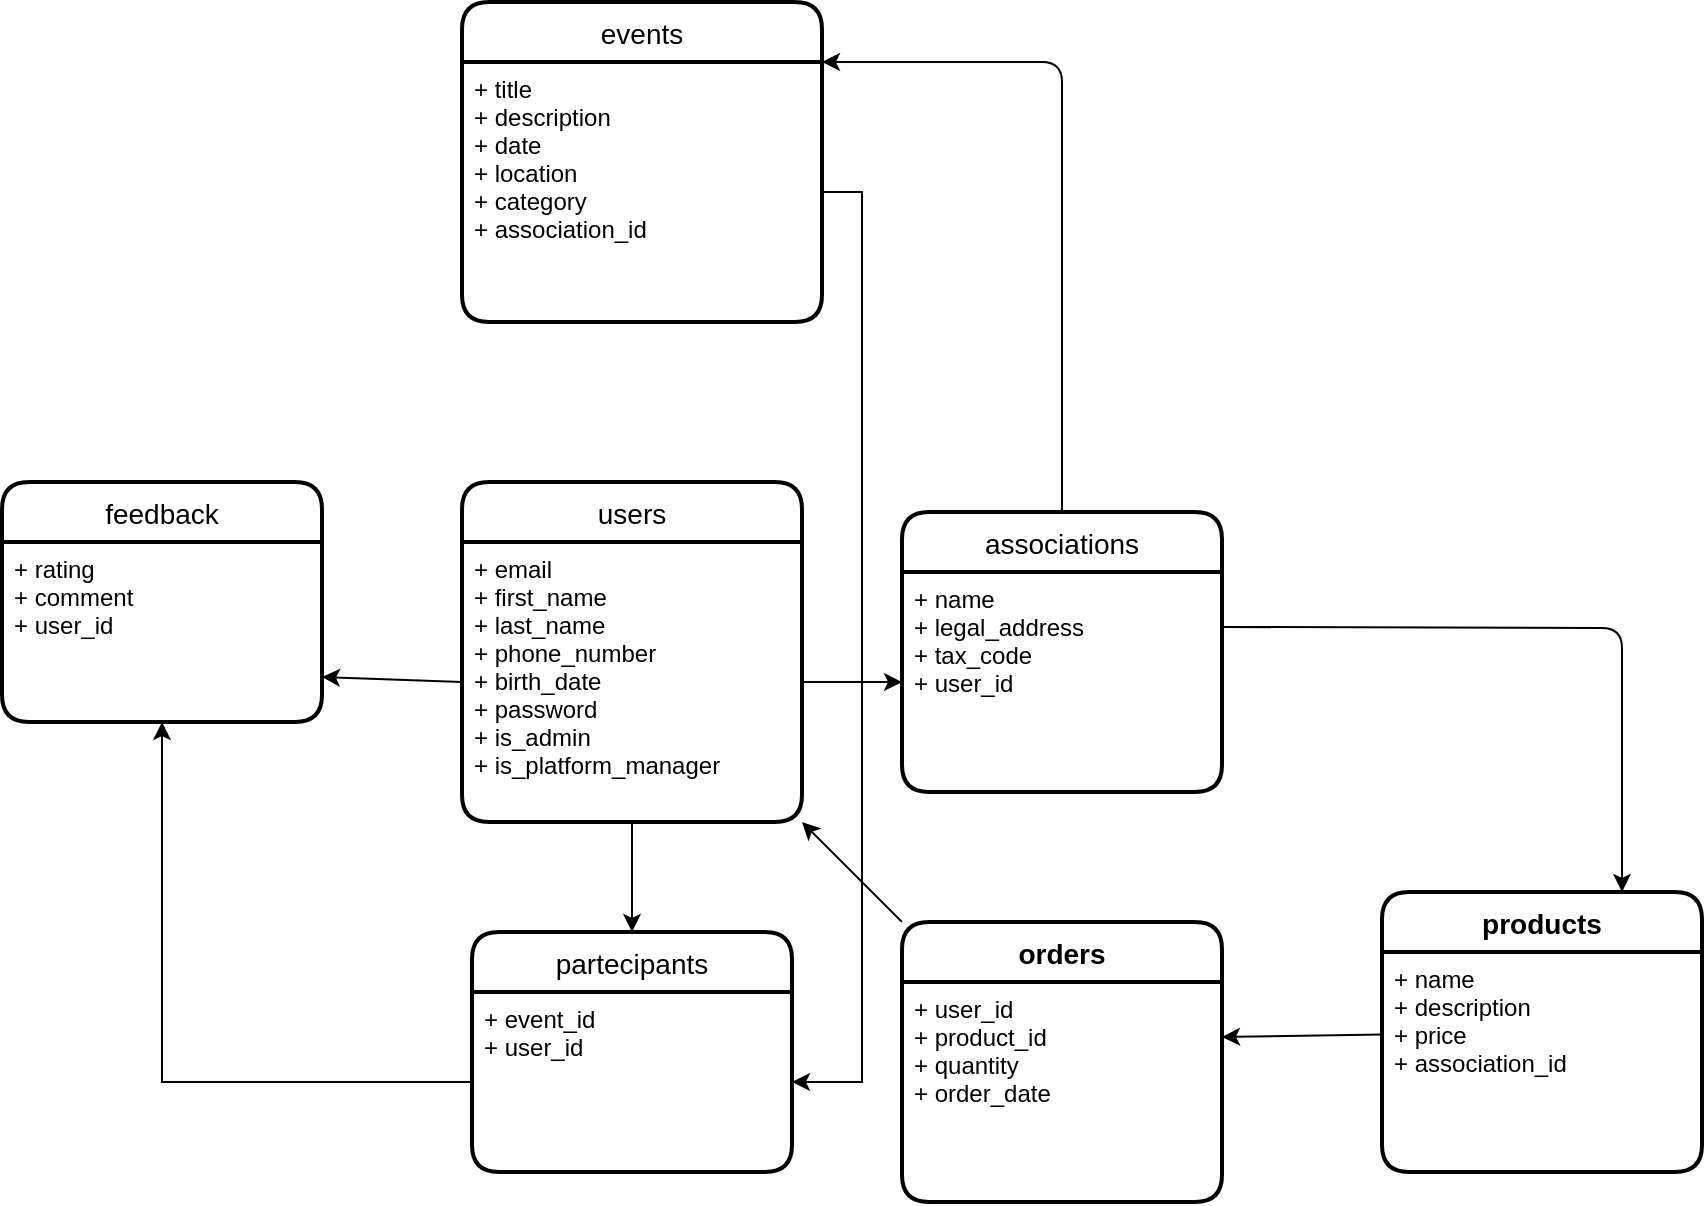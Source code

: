<mxfile>
    <diagram name="Page-1" id="fxQjGX4dRwyBe_gtTmiA">
        <mxGraphModel dx="1796" dy="773" grid="1" gridSize="10" guides="1" tooltips="1" connect="1" arrows="1" fold="1" page="1" pageScale="1" pageWidth="827" pageHeight="1169" math="0" shadow="0">
            <root>
                <mxCell id="0"/>
                <mxCell id="1" parent="0"/>
                <mxCell id="j5uvAvv6mcNwSq6aYwGL-1" value="feedback" style="swimlane;childLayout=stackLayout;horizontal=1;startSize=30;horizontalStack=0;rounded=1;fontSize=14;fontStyle=0;strokeWidth=2;resizeParent=0;resizeLast=1;shadow=0;dashed=0;align=center;" parent="1" vertex="1">
                    <mxGeometry x="-130" y="300" width="160" height="120" as="geometry"/>
                </mxCell>
                <mxCell id="j5uvAvv6mcNwSq6aYwGL-2" value="+ rating&#10;+ comment&#10;+ user_id" style="align=left;strokeColor=none;fillColor=none;spacingLeft=4;fontSize=12;verticalAlign=top;resizable=0;rotatable=0;part=1;" parent="j5uvAvv6mcNwSq6aYwGL-1" vertex="1">
                    <mxGeometry y="30" width="160" height="90" as="geometry"/>
                </mxCell>
                <mxCell id="j5uvAvv6mcNwSq6aYwGL-3" value="users" style="swimlane;childLayout=stackLayout;horizontal=1;startSize=30;horizontalStack=0;rounded=1;fontSize=14;fontStyle=0;strokeWidth=2;resizeParent=0;resizeLast=1;shadow=0;dashed=0;align=center;" parent="1" vertex="1">
                    <mxGeometry x="100" y="300" width="170" height="170" as="geometry"/>
                </mxCell>
                <mxCell id="j5uvAvv6mcNwSq6aYwGL-4" value="+ email&#10;+ first_name&#10;+ last_name&#10;+ phone_number&#10;+ birth_date&#10;+ password&#10;+ is_admin&#10;+ is_platform_manager" style="align=left;strokeColor=none;fillColor=none;spacingLeft=4;fontSize=12;verticalAlign=top;resizable=0;rotatable=0;part=1;" parent="j5uvAvv6mcNwSq6aYwGL-3" vertex="1">
                    <mxGeometry y="30" width="170" height="140" as="geometry"/>
                </mxCell>
                <mxCell id="Xu-BIkLX31p9bTcXjrI9-1" value="partecipants" style="swimlane;childLayout=stackLayout;horizontal=1;startSize=30;horizontalStack=0;rounded=1;fontSize=14;fontStyle=0;strokeWidth=2;resizeParent=0;resizeLast=1;shadow=0;dashed=0;align=center;" parent="1" vertex="1">
                    <mxGeometry x="105" y="525" width="160" height="120" as="geometry"/>
                </mxCell>
                <mxCell id="Xu-BIkLX31p9bTcXjrI9-2" value="+ event_id&#10;+ user_id" style="align=left;strokeColor=none;fillColor=none;spacingLeft=4;fontSize=12;verticalAlign=top;resizable=0;rotatable=0;part=1;" parent="Xu-BIkLX31p9bTcXjrI9-1" vertex="1">
                    <mxGeometry y="30" width="160" height="90" as="geometry"/>
                </mxCell>
                <mxCell id="Xu-BIkLX31p9bTcXjrI9-3" value="events" style="swimlane;childLayout=stackLayout;horizontal=1;startSize=30;horizontalStack=0;rounded=1;fontSize=14;fontStyle=0;strokeWidth=2;resizeParent=0;resizeLast=1;shadow=0;dashed=0;align=center;" parent="1" vertex="1">
                    <mxGeometry x="100" y="60" width="180" height="160" as="geometry"/>
                </mxCell>
                <mxCell id="Xu-BIkLX31p9bTcXjrI9-4" value="+ title&#10;+ description&#10;+ date&#10;+ location&#10;+ category&#10;+ association_id" style="align=left;strokeColor=none;fillColor=none;spacingLeft=4;fontSize=12;verticalAlign=top;resizable=0;rotatable=0;part=1;" parent="Xu-BIkLX31p9bTcXjrI9-3" vertex="1">
                    <mxGeometry y="30" width="180" height="130" as="geometry"/>
                </mxCell>
                <mxCell id="Xu-BIkLX31p9bTcXjrI9-7" style="edgeStyle=orthogonalEdgeStyle;rounded=0;orthogonalLoop=1;jettySize=auto;html=1;exitX=0.5;exitY=1;exitDx=0;exitDy=0;entryX=0.5;entryY=0;entryDx=0;entryDy=0;" parent="1" source="j5uvAvv6mcNwSq6aYwGL-4" target="Xu-BIkLX31p9bTcXjrI9-1" edge="1">
                    <mxGeometry relative="1" as="geometry"/>
                </mxCell>
                <mxCell id="Xu-BIkLX31p9bTcXjrI9-8" style="edgeStyle=orthogonalEdgeStyle;rounded=0;orthogonalLoop=1;jettySize=auto;html=1;exitX=0;exitY=0.5;exitDx=0;exitDy=0;entryX=0.5;entryY=1;entryDx=0;entryDy=0;" parent="1" source="Xu-BIkLX31p9bTcXjrI9-2" target="j5uvAvv6mcNwSq6aYwGL-2" edge="1">
                    <mxGeometry relative="1" as="geometry"/>
                </mxCell>
                <mxCell id="Xu-BIkLX31p9bTcXjrI9-9" style="edgeStyle=orthogonalEdgeStyle;rounded=0;orthogonalLoop=1;jettySize=auto;html=1;exitX=1;exitY=0.5;exitDx=0;exitDy=0;entryX=1;entryY=0.5;entryDx=0;entryDy=0;" parent="1" source="Xu-BIkLX31p9bTcXjrI9-4" target="Xu-BIkLX31p9bTcXjrI9-2" edge="1">
                    <mxGeometry relative="1" as="geometry"/>
                </mxCell>
                <mxCell id="13" style="edgeStyle=none;html=1;exitX=0.5;exitY=0;exitDx=0;exitDy=0;entryX=1;entryY=0;entryDx=0;entryDy=0;" parent="1" source="Xu-BIkLX31p9bTcXjrI9-10" target="Xu-BIkLX31p9bTcXjrI9-4" edge="1">
                    <mxGeometry relative="1" as="geometry">
                        <Array as="points">
                            <mxPoint x="400" y="90"/>
                        </Array>
                    </mxGeometry>
                </mxCell>
                <mxCell id="Xu-BIkLX31p9bTcXjrI9-10" value="associations" style="swimlane;childLayout=stackLayout;horizontal=1;startSize=30;horizontalStack=0;rounded=1;fontSize=14;fontStyle=0;strokeWidth=2;resizeParent=0;resizeLast=1;shadow=0;dashed=0;align=center;" parent="1" vertex="1">
                    <mxGeometry x="320" y="315" width="160" height="140" as="geometry"/>
                </mxCell>
                <mxCell id="Xu-BIkLX31p9bTcXjrI9-11" value="+ name&#10;+ legal_address&#10;+ tax_code&#10;+ user_id" style="align=left;strokeColor=none;fillColor=none;spacingLeft=4;fontSize=12;verticalAlign=top;resizable=0;rotatable=0;part=1;" parent="Xu-BIkLX31p9bTcXjrI9-10" vertex="1">
                    <mxGeometry y="30" width="160" height="110" as="geometry"/>
                </mxCell>
                <mxCell id="16" style="edgeStyle=none;html=1;entryX=1;entryY=0.25;entryDx=0;entryDy=0;" parent="1" source="3" target="9" edge="1">
                    <mxGeometry relative="1" as="geometry"/>
                </mxCell>
                <mxCell id="3" value="products" style="swimlane;childLayout=stackLayout;horizontal=1;startSize=30;horizontalStack=0;rounded=1;fontSize=14;fontStyle=1;strokeWidth=2;resizeParent=0;resizeLast=1;shadow=0;dashed=0;align=center;" parent="1" vertex="1">
                    <mxGeometry x="560" y="505" width="160" height="140" as="geometry"/>
                </mxCell>
                <mxCell id="4" value="+ name&#10;+ description&#10;+ price&#10;+ association_id" style="align=left;strokeColor=none;fillColor=none;spacingLeft=4;fontSize=12;verticalAlign=top;resizable=0;rotatable=0;part=1;" parent="3" vertex="1">
                    <mxGeometry y="30" width="160" height="110" as="geometry"/>
                </mxCell>
                <mxCell id="17" style="edgeStyle=none;html=1;exitX=0;exitY=0;exitDx=0;exitDy=0;entryX=1;entryY=1;entryDx=0;entryDy=0;" parent="1" source="8" target="j5uvAvv6mcNwSq6aYwGL-4" edge="1">
                    <mxGeometry relative="1" as="geometry"/>
                </mxCell>
                <mxCell id="8" value="orders" style="swimlane;childLayout=stackLayout;horizontal=1;startSize=30;horizontalStack=0;rounded=1;fontSize=14;fontStyle=1;strokeWidth=2;resizeParent=0;resizeLast=1;shadow=0;dashed=0;align=center;" parent="1" vertex="1">
                    <mxGeometry x="320" y="520" width="160" height="140" as="geometry"/>
                </mxCell>
                <mxCell id="9" value="+ user_id&#10;+ product_id&#10;+ quantity&#10;+ order_date" style="align=left;strokeColor=none;fillColor=none;spacingLeft=4;fontSize=12;verticalAlign=top;resizable=0;rotatable=0;part=1;" parent="8" vertex="1">
                    <mxGeometry y="30" width="160" height="110" as="geometry"/>
                </mxCell>
                <mxCell id="11" style="edgeStyle=none;html=1;exitX=1;exitY=0.25;exitDx=0;exitDy=0;entryX=0.75;entryY=0;entryDx=0;entryDy=0;" parent="1" source="Xu-BIkLX31p9bTcXjrI9-11" target="3" edge="1">
                    <mxGeometry relative="1" as="geometry">
                        <Array as="points">
                            <mxPoint x="680" y="373"/>
                        </Array>
                    </mxGeometry>
                </mxCell>
                <mxCell id="12" style="edgeStyle=none;html=1;exitX=1;exitY=0.5;exitDx=0;exitDy=0;" parent="1" source="j5uvAvv6mcNwSq6aYwGL-4" target="Xu-BIkLX31p9bTcXjrI9-11" edge="1">
                    <mxGeometry relative="1" as="geometry"/>
                </mxCell>
                <mxCell id="14" style="edgeStyle=none;html=1;exitX=0;exitY=0.5;exitDx=0;exitDy=0;entryX=1;entryY=0.75;entryDx=0;entryDy=0;" parent="1" source="j5uvAvv6mcNwSq6aYwGL-4" target="j5uvAvv6mcNwSq6aYwGL-2" edge="1">
                    <mxGeometry relative="1" as="geometry"/>
                </mxCell>
            </root>
        </mxGraphModel>
    </diagram>
</mxfile>